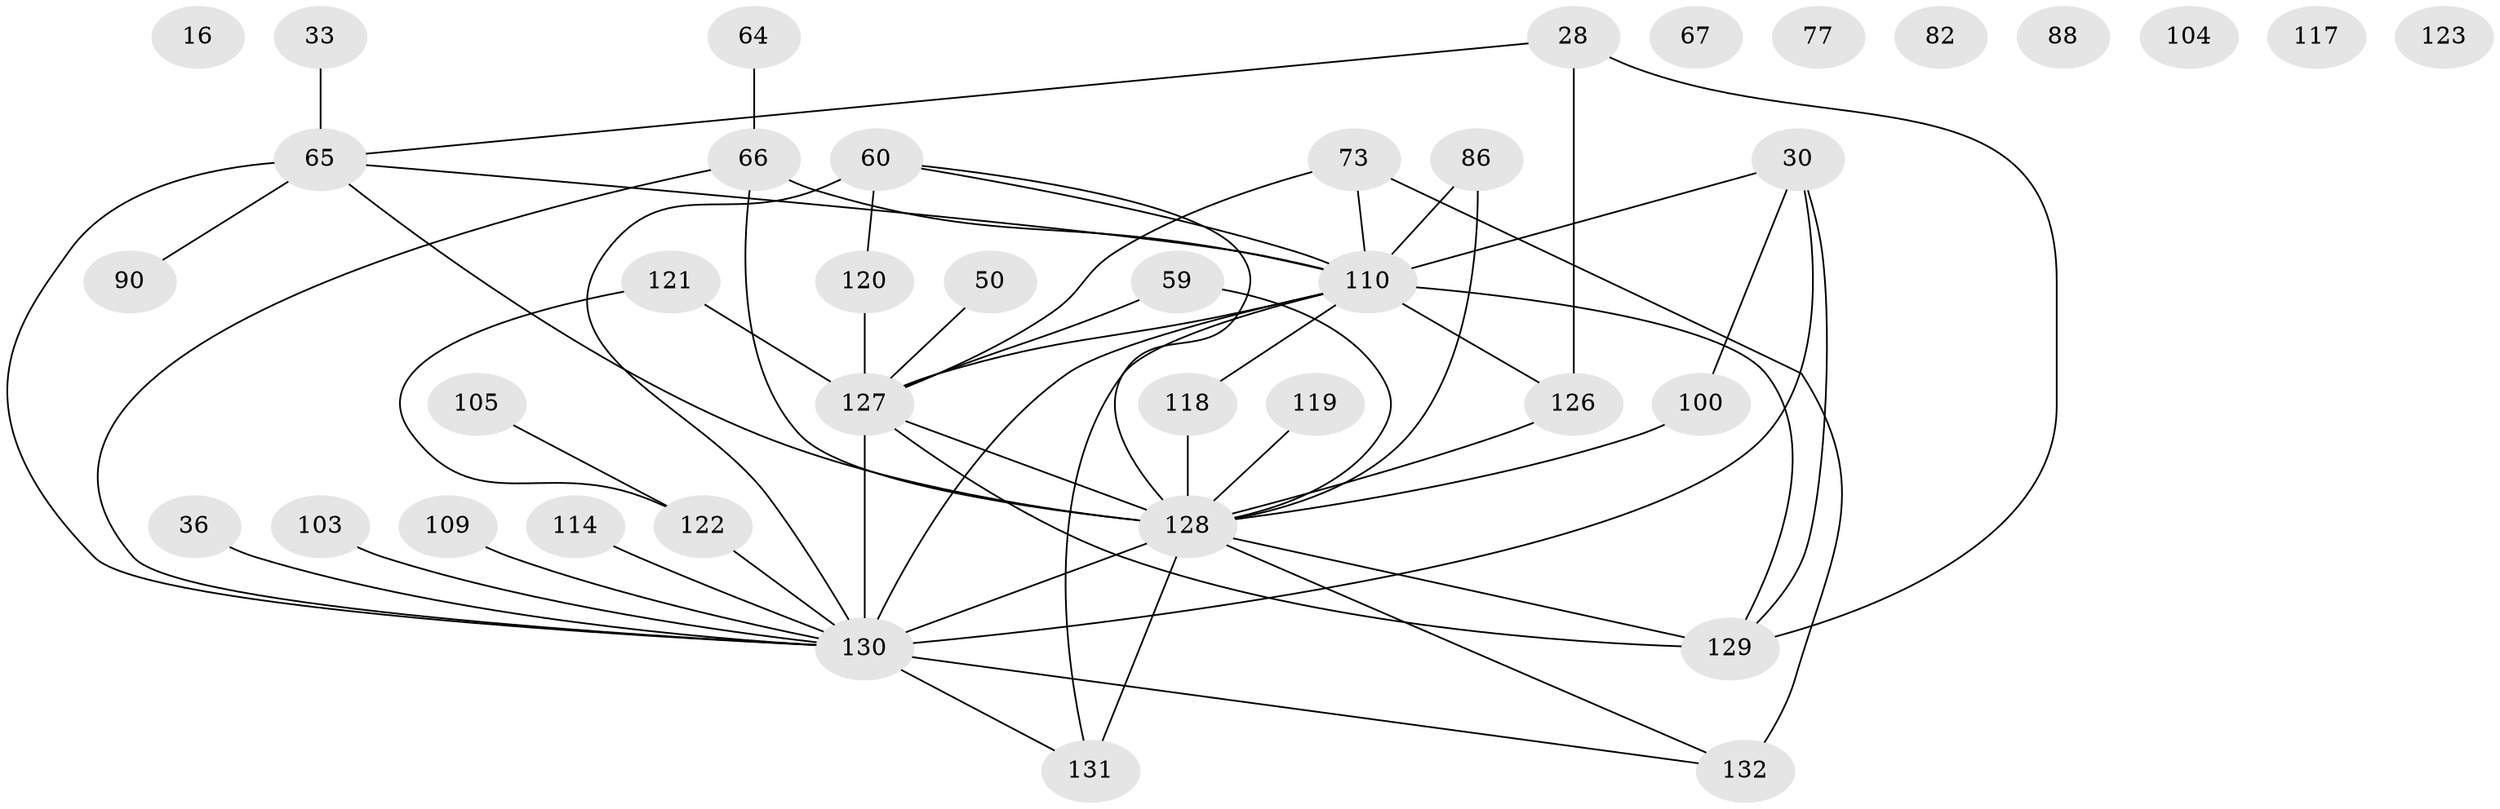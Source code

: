 // original degree distribution, {4: 0.19696969696969696, 3: 0.21212121212121213, 2: 0.2196969696969697, 6: 0.05303030303030303, 0: 0.06060606060606061, 5: 0.06818181818181818, 1: 0.15151515151515152, 9: 0.007575757575757576, 8: 0.015151515151515152, 7: 0.015151515151515152}
// Generated by graph-tools (version 1.1) at 2025/43/03/04/25 21:43:41]
// undirected, 39 vertices, 56 edges
graph export_dot {
graph [start="1"]
  node [color=gray90,style=filled];
  16;
  28;
  30 [super="+25"];
  33;
  36;
  50;
  59 [super="+27"];
  60 [super="+23+43"];
  64;
  65 [super="+45+11"];
  66 [super="+44"];
  67;
  73 [super="+71+52"];
  77;
  82;
  86 [super="+2"];
  88;
  90;
  100;
  103 [super="+87"];
  104;
  105 [super="+80"];
  109;
  110 [super="+92+91+101"];
  114;
  117;
  118;
  119 [super="+46"];
  120 [super="+116"];
  121;
  122 [super="+53+89+32"];
  123;
  126 [super="+78"];
  127 [super="+94+107+79+125+113"];
  128 [super="+93+62+98+112+108"];
  129 [super="+54"];
  130 [super="+37+111+124"];
  131 [super="+106"];
  132;
  28 -- 65;
  28 -- 126;
  28 -- 129;
  30 -- 100;
  30 -- 129 [weight=3];
  30 -- 130 [weight=3];
  30 -- 110;
  33 -- 65;
  36 -- 130;
  50 -- 127;
  59 -- 127;
  59 -- 128 [weight=2];
  60 -- 128;
  60 -- 130 [weight=2];
  60 -- 120;
  60 -- 110;
  64 -- 66;
  65 -- 90;
  65 -- 130 [weight=3];
  65 -- 110;
  65 -- 128 [weight=2];
  66 -- 110 [weight=2];
  66 -- 130 [weight=2];
  66 -- 128;
  73 -- 132 [weight=2];
  73 -- 127 [weight=2];
  73 -- 110;
  86 -- 128 [weight=2];
  86 -- 110 [weight=2];
  100 -- 128;
  103 -- 130;
  105 -- 122;
  109 -- 130;
  110 -- 127 [weight=3];
  110 -- 129;
  110 -- 126 [weight=4];
  110 -- 131;
  110 -- 130 [weight=2];
  110 -- 118;
  114 -- 130;
  118 -- 128;
  119 -- 128;
  120 -- 127 [weight=2];
  121 -- 122;
  121 -- 127;
  122 -- 130 [weight=3];
  126 -- 128 [weight=3];
  127 -- 129 [weight=4];
  127 -- 128 [weight=7];
  127 -- 130 [weight=11];
  128 -- 131;
  128 -- 132;
  128 -- 129;
  128 -- 130;
  130 -- 132;
  130 -- 131;
}
